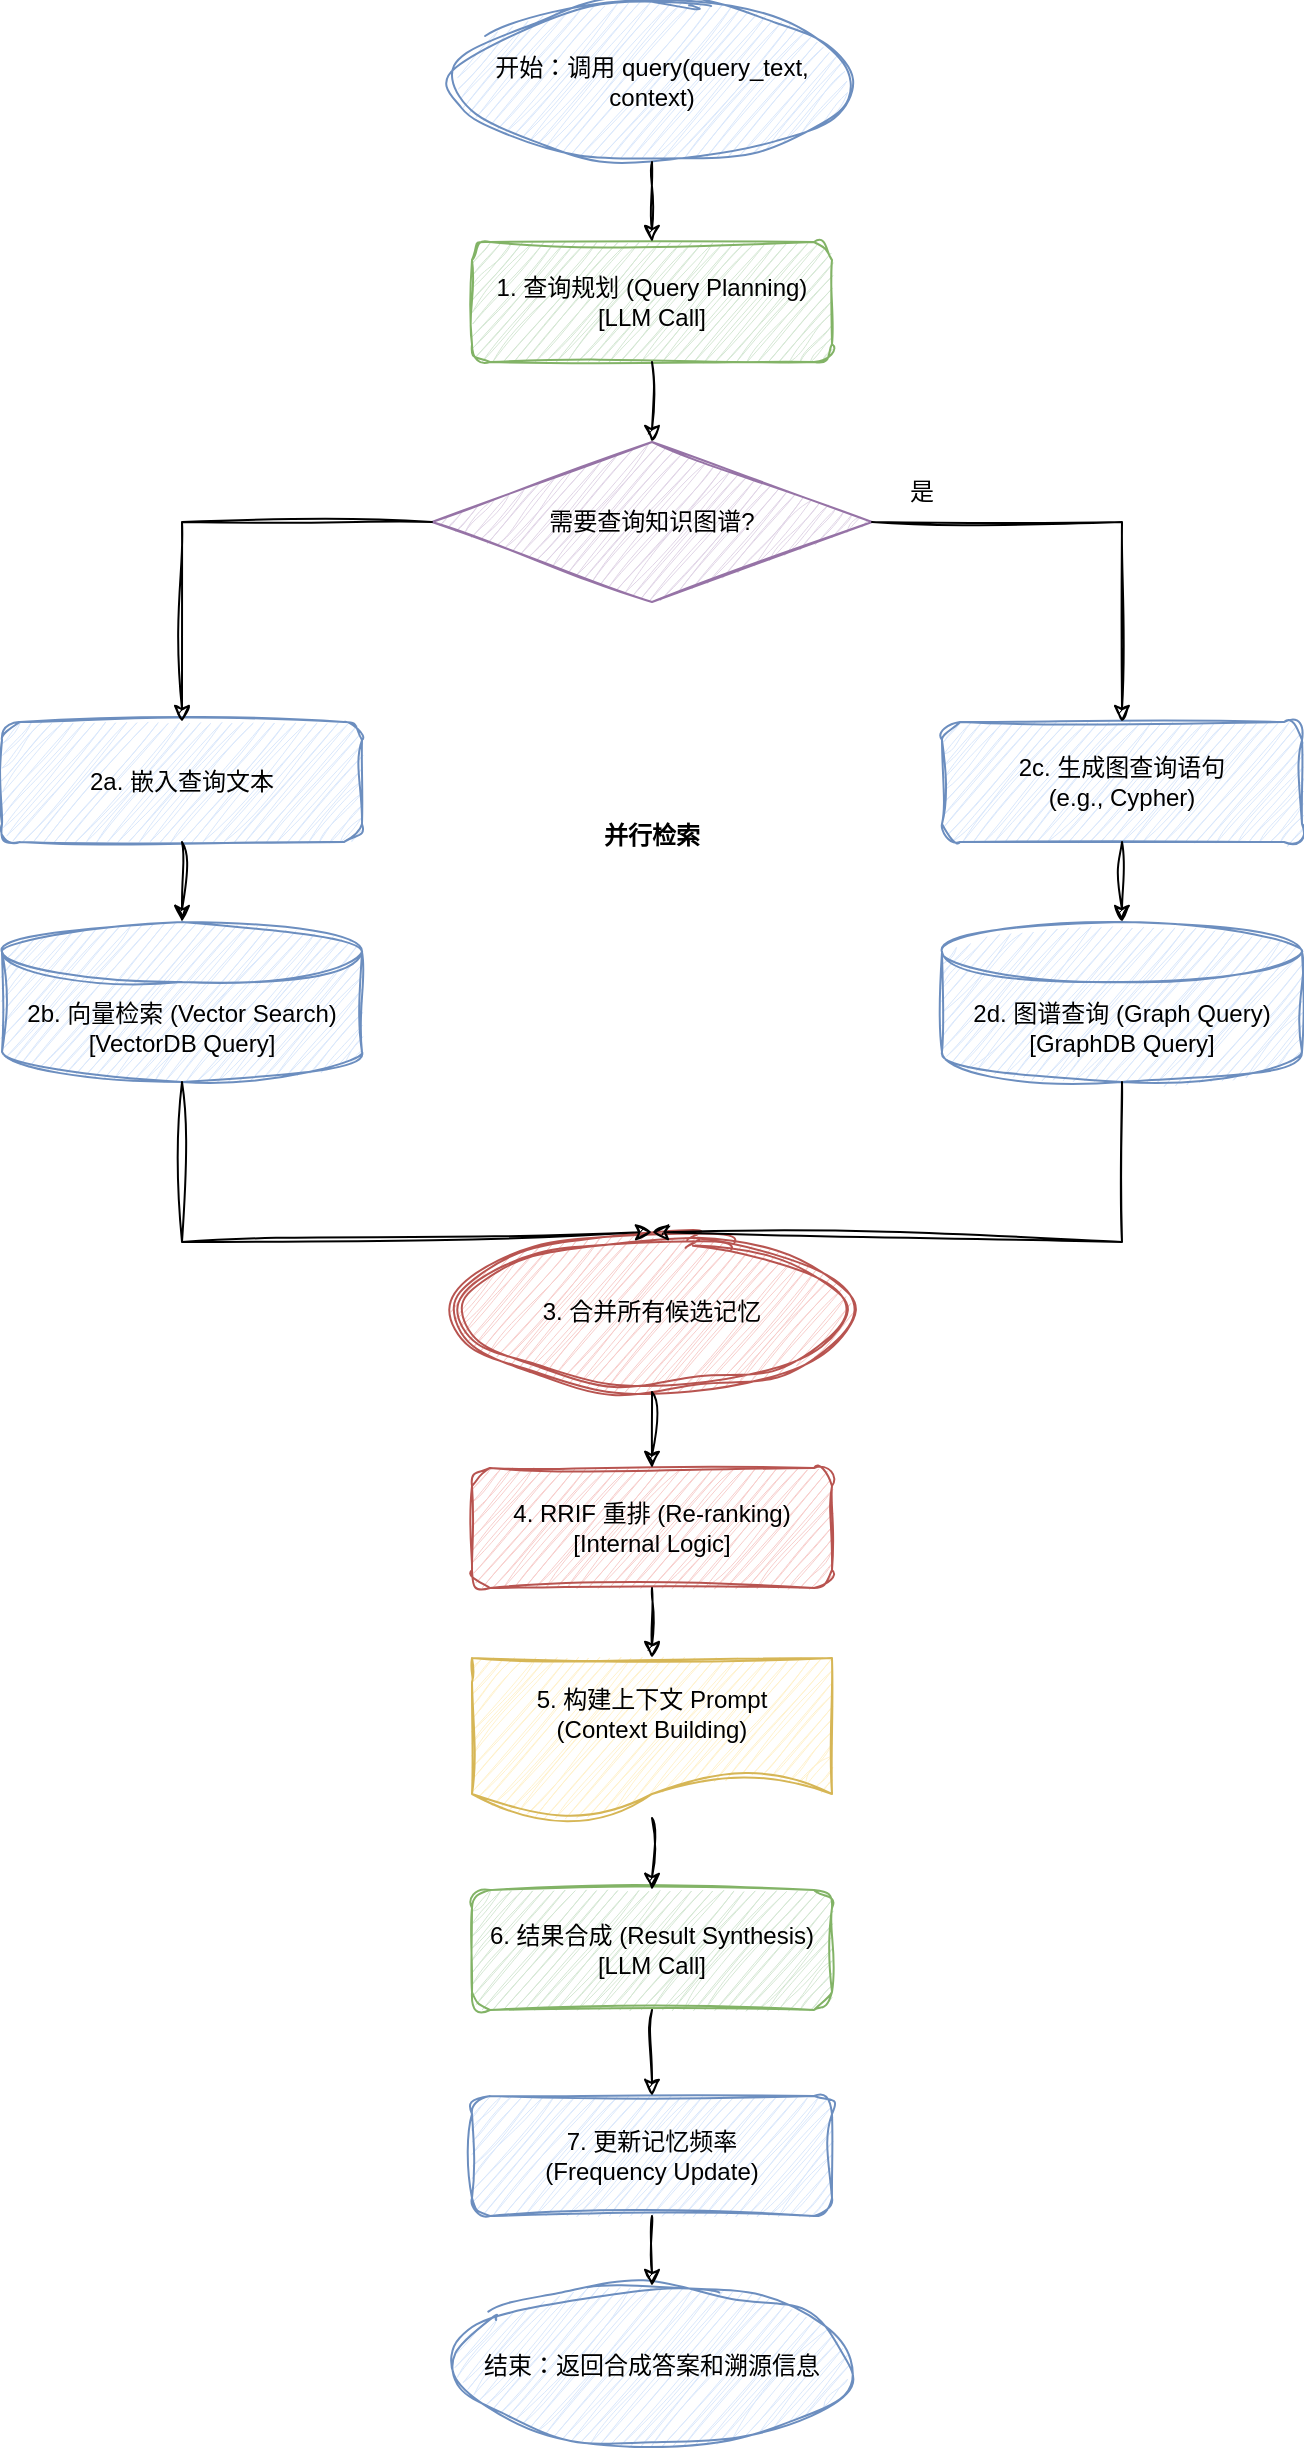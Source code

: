 <mxfile>
    <diagram id="F-gH1i2j3k4l5m6n" name="Page-1">
        <mxGraphModel dx="1029" dy="768" grid="0" gridSize="10" guides="1" tooltips="1" connect="1" arrows="1" fold="1" page="0" pageScale="1" pageWidth="1169" pageHeight="1654" math="0" shadow="0">
            <root>
                <mxCell id="0"/>
                <mxCell id="1" parent="0"/>
                <mxCell id="2" value="开始：调用 query(query_text, context)" style="ellipse;whiteSpace=wrap;html=1;fillColor=#dae8fc;strokeColor=#6c8ebf;sketch=1;curveFitting=1;jiggle=2;" parent="1" vertex="1">
                    <mxGeometry x="485" y="40" width="200" height="80" as="geometry"/>
                </mxCell>
                <mxCell id="3" value="1. 查询规划 (Query Planning)&lt;br&gt;[LLM Call]" style="rounded=1;whiteSpace=wrap;html=1;fillColor=#d5e8d4;strokeColor=#82b366;sketch=1;curveFitting=1;jiggle=2;" parent="1" vertex="1">
                    <mxGeometry x="495" y="160" width="180" height="60" as="geometry"/>
                </mxCell>
                <mxCell id="4" value="" style="endArrow=classic;html=1;rounded=0;sketch=1;curveFitting=1;jiggle=2;" parent="1" source="2" target="3" edge="1">
                    <mxGeometry width="50" height="50" relative="1" as="geometry">
                        <mxPoint x="570" y="140" as="sourcePoint"/>
                        <mxPoint x="620" y="90" as="targetPoint"/>
                    </mxGeometry>
                </mxCell>
                <mxCell id="5" value="需要查询知识图谱?" style="rhombus;whiteSpace=wrap;html=1;fillColor=#e1d5e7;strokeColor=#9673a6;sketch=1;curveFitting=1;jiggle=2;" parent="1" vertex="1">
                    <mxGeometry x="475" y="260" width="220" height="80" as="geometry"/>
                </mxCell>
                <mxCell id="6" value="" style="endArrow=classic;html=1;rounded=0;sketch=1;curveFitting=1;jiggle=2;" parent="1" source="3" target="5" edge="1">
                    <mxGeometry width="50" height="50" relative="1" as="geometry">
                        <mxPoint x="570" y="240" as="sourcePoint"/>
                        <mxPoint x="620" y="190" as="targetPoint"/>
                    </mxGeometry>
                </mxCell>
                <mxCell id="7" value="2a. 嵌入查询文本" style="rounded=1;whiteSpace=wrap;html=1;fillColor=#dae8fc;strokeColor=#6c8ebf;sketch=1;curveFitting=1;jiggle=2;" parent="1" vertex="1">
                    <mxGeometry x="260" y="400" width="180" height="60" as="geometry"/>
                </mxCell>
                <mxCell id="8" value="" style="endArrow=classic;html=1;rounded=0;exitX=0;exitY=0.5;exitDx=0;exitDy=0;sketch=1;curveFitting=1;jiggle=2;" parent="1" source="5" target="7" edge="1">
                    <mxGeometry width="50" height="50" relative="1" as="geometry">
                        <mxPoint x="460" y="300" as="sourcePoint"/>
                        <mxPoint x="510" y="250" as="targetPoint"/>
                        <Array as="points">
                            <mxPoint x="350" y="300"/>
                        </Array>
                    </mxGeometry>
                </mxCell>
                <mxCell id="9" value="2b. 向量检索 (Vector Search)&lt;br&gt;[VectorDB Query]" style="shape=cylinder3;whiteSpace=wrap;html=1;boundedLbl=1;backgroundOutline=1;size=15;fillColor=#dae8fc;strokeColor=#6c8ebf;sketch=1;curveFitting=1;jiggle=2;" parent="1" vertex="1">
                    <mxGeometry x="260" y="500" width="180" height="80" as="geometry"/>
                </mxCell>
                <mxCell id="10" value="" style="endArrow=classic;html=1;rounded=0;sketch=1;curveFitting=1;jiggle=2;" parent="1" source="7" target="9" edge="1">
                    <mxGeometry width="50" height="50" relative="1" as="geometry">
                        <mxPoint x="340" y="480" as="sourcePoint"/>
                        <mxPoint x="390" y="430" as="targetPoint"/>
                    </mxGeometry>
                </mxCell>
                <mxCell id="11" value="2c. 生成图查询语句&lt;br&gt;(e.g., Cypher)" style="rounded=1;whiteSpace=wrap;html=1;fillColor=#dae8fc;strokeColor=#6c8ebf;sketch=1;curveFitting=1;jiggle=2;" parent="1" vertex="1">
                    <mxGeometry x="730" y="400" width="180" height="60" as="geometry"/>
                </mxCell>
                <mxCell id="12" value="" style="endArrow=classic;html=1;rounded=0;exitX=1;exitY=0.5;exitDx=0;exitDy=0;sketch=1;curveFitting=1;jiggle=2;" parent="1" source="5" target="11" edge="1">
                    <mxGeometry width="50" height="50" relative="1" as="geometry">
                        <mxPoint x="710" y="300" as="sourcePoint"/>
                        <mxPoint x="760" y="250" as="targetPoint"/>
                        <Array as="points">
                            <mxPoint x="820" y="300"/>
                        </Array>
                    </mxGeometry>
                </mxCell>
                <mxCell id="13" value="是" style="text;html=1;strokeColor=none;fillColor=none;align=center;verticalAlign=middle;whiteSpace=wrap;rounded=0;sketch=1;curveFitting=1;jiggle=2;" parent="1" vertex="1">
                    <mxGeometry x="690" y="270" width="60" height="30" as="geometry"/>
                </mxCell>
                <mxCell id="14" value="2d. 图谱查询 (Graph Query)&lt;br&gt;[GraphDB Query]" style="shape=cylinder3;whiteSpace=wrap;html=1;boundedLbl=1;backgroundOutline=1;size=15;fillColor=#dae8fc;strokeColor=#6c8ebf;sketch=1;curveFitting=1;jiggle=2;" parent="1" vertex="1">
                    <mxGeometry x="730" y="500" width="180" height="80" as="geometry"/>
                </mxCell>
                <mxCell id="15" value="" style="endArrow=classic;html=1;rounded=0;sketch=1;curveFitting=1;jiggle=2;" parent="1" source="11" target="14" edge="1">
                    <mxGeometry width="50" height="50" relative="1" as="geometry">
                        <mxPoint x="810" y="480" as="sourcePoint"/>
                        <mxPoint x="860" y="430" as="targetPoint"/>
                    </mxGeometry>
                </mxCell>
                <mxCell id="16" value="3. 合并所有候选记忆" style="ellipse;whiteSpace=wrap;html=1;shape=doubleEllipse;fillColor=#f8cecc;strokeColor=#b85450;sketch=1;curveFitting=1;jiggle=2;" parent="1" vertex="1">
                    <mxGeometry x="485" y="655" width="200" height="80" as="geometry"/>
                </mxCell>
                <mxCell id="17" value="" style="endArrow=classic;html=1;rounded=0;entryX=0.5;entryY=0;entryDx=0;entryDy=0;sketch=1;curveFitting=1;jiggle=2;" parent="1" source="9" target="16" edge="1">
                    <mxGeometry width="50" height="50" relative="1" as="geometry">
                        <mxPoint x="340" y="600" as="sourcePoint"/>
                        <mxPoint x="390" y="550" as="targetPoint"/>
                        <Array as="points">
                            <mxPoint x="350" y="660"/>
                        </Array>
                    </mxGeometry>
                </mxCell>
                <mxCell id="18" value="" style="endArrow=classic;html=1;rounded=0;entryX=0.5;entryY=0;entryDx=0;entryDy=0;sketch=1;curveFitting=1;jiggle=2;" parent="1" source="14" target="16" edge="1">
                    <mxGeometry width="50" height="50" relative="1" as="geometry">
                        <mxPoint x="810" y="600" as="sourcePoint"/>
                        <mxPoint x="860" y="550" as="targetPoint"/>
                        <Array as="points">
                            <mxPoint x="820" y="660"/>
                        </Array>
                    </mxGeometry>
                </mxCell>
                <mxCell id="19" value="4. RRIF 重排 (Re-ranking)&lt;br&gt;[Internal Logic]" style="rounded=1;whiteSpace=wrap;html=1;fillColor=#f8cecc;strokeColor=#b85450;sketch=1;curveFitting=1;jiggle=2;" parent="1" vertex="1">
                    <mxGeometry x="495" y="773" width="180" height="60" as="geometry"/>
                </mxCell>
                <mxCell id="20" value="" style="endArrow=classic;html=1;rounded=0;sketch=1;curveFitting=1;jiggle=2;" parent="1" source="16" target="19" edge="1">
                    <mxGeometry width="50" height="50" relative="1" as="geometry">
                        <mxPoint x="570" y="720" as="sourcePoint"/>
                        <mxPoint x="620" y="670" as="targetPoint"/>
                    </mxGeometry>
                </mxCell>
                <mxCell id="21" value="5. 构建上下文 Prompt&lt;br&gt;(Context Building)" style="shape=document;whiteSpace=wrap;html=1;boundedLbl=1;fillColor=#fff2cc;strokeColor=#d6b656;sketch=1;curveFitting=1;jiggle=2;" parent="1" vertex="1">
                    <mxGeometry x="495" y="868" width="180" height="80" as="geometry"/>
                </mxCell>
                <mxCell id="22" value="" style="endArrow=classic;html=1;rounded=0;sketch=1;curveFitting=1;jiggle=2;" parent="1" source="19" target="21" edge="1">
                    <mxGeometry width="50" height="50" relative="1" as="geometry">
                        <mxPoint x="570" y="820" as="sourcePoint"/>
                        <mxPoint x="620" y="770" as="targetPoint"/>
                    </mxGeometry>
                </mxCell>
                <mxCell id="23" value="6. 结果合成 (Result Synthesis)&lt;br&gt;[LLM Call]" style="rounded=1;whiteSpace=wrap;html=1;fillColor=#d5e8d4;strokeColor=#82b366;sketch=1;curveFitting=1;jiggle=2;" parent="1" vertex="1">
                    <mxGeometry x="495" y="984" width="180" height="60" as="geometry"/>
                </mxCell>
                <mxCell id="24" value="" style="endArrow=classic;html=1;rounded=0;sketch=1;curveFitting=1;jiggle=2;" parent="1" source="21" target="23" edge="1">
                    <mxGeometry width="50" height="50" relative="1" as="geometry">
                        <mxPoint x="570" y="940" as="sourcePoint"/>
                        <mxPoint x="620" y="890" as="targetPoint"/>
                    </mxGeometry>
                </mxCell>
                <mxCell id="25" value="7. 更新记忆频率&lt;br&gt;(Frequency Update)" style="rounded=1;whiteSpace=wrap;html=1;fillColor=#dae8fc;strokeColor=#6c8ebf;sketch=1;curveFitting=1;jiggle=2;" parent="1" vertex="1">
                    <mxGeometry x="495" y="1087" width="180" height="60" as="geometry"/>
                </mxCell>
                <mxCell id="26" value="" style="endArrow=classic;html=1;rounded=0;sketch=1;curveFitting=1;jiggle=2;" parent="1" source="23" target="25" edge="1">
                    <mxGeometry width="50" height="50" relative="1" as="geometry">
                        <mxPoint x="570" y="1040" as="sourcePoint"/>
                        <mxPoint x="620" y="990" as="targetPoint"/>
                    </mxGeometry>
                </mxCell>
                <mxCell id="27" value="结束：返回合成答案和溯源信息" style="ellipse;whiteSpace=wrap;html=1;fillColor=#dae8fc;strokeColor=#6c8ebf;sketch=1;curveFitting=1;jiggle=2;" parent="1" vertex="1">
                    <mxGeometry x="485" y="1182" width="200" height="80" as="geometry"/>
                </mxCell>
                <mxCell id="28" value="" style="endArrow=classic;html=1;rounded=0;sketch=1;curveFitting=1;jiggle=2;" parent="1" source="25" target="27" edge="1">
                    <mxGeometry width="50" height="50" relative="1" as="geometry">
                        <mxPoint x="570" y="1140" as="sourcePoint"/>
                        <mxPoint x="620" y="1090" as="targetPoint"/>
                    </mxGeometry>
                </mxCell>
                <mxCell id="29" value="并行检索" style="text;html=1;strokeColor=none;fillColor=none;align=center;verticalAlign=middle;whiteSpace=wrap;rounded=0;fontStyle=1;sketch=1;curveFitting=1;jiggle=2;" parent="1" vertex="1">
                    <mxGeometry x="525" y="442" width="120" height="30" as="geometry"/>
                </mxCell>
            </root>
        </mxGraphModel>
    </diagram>
</mxfile>
